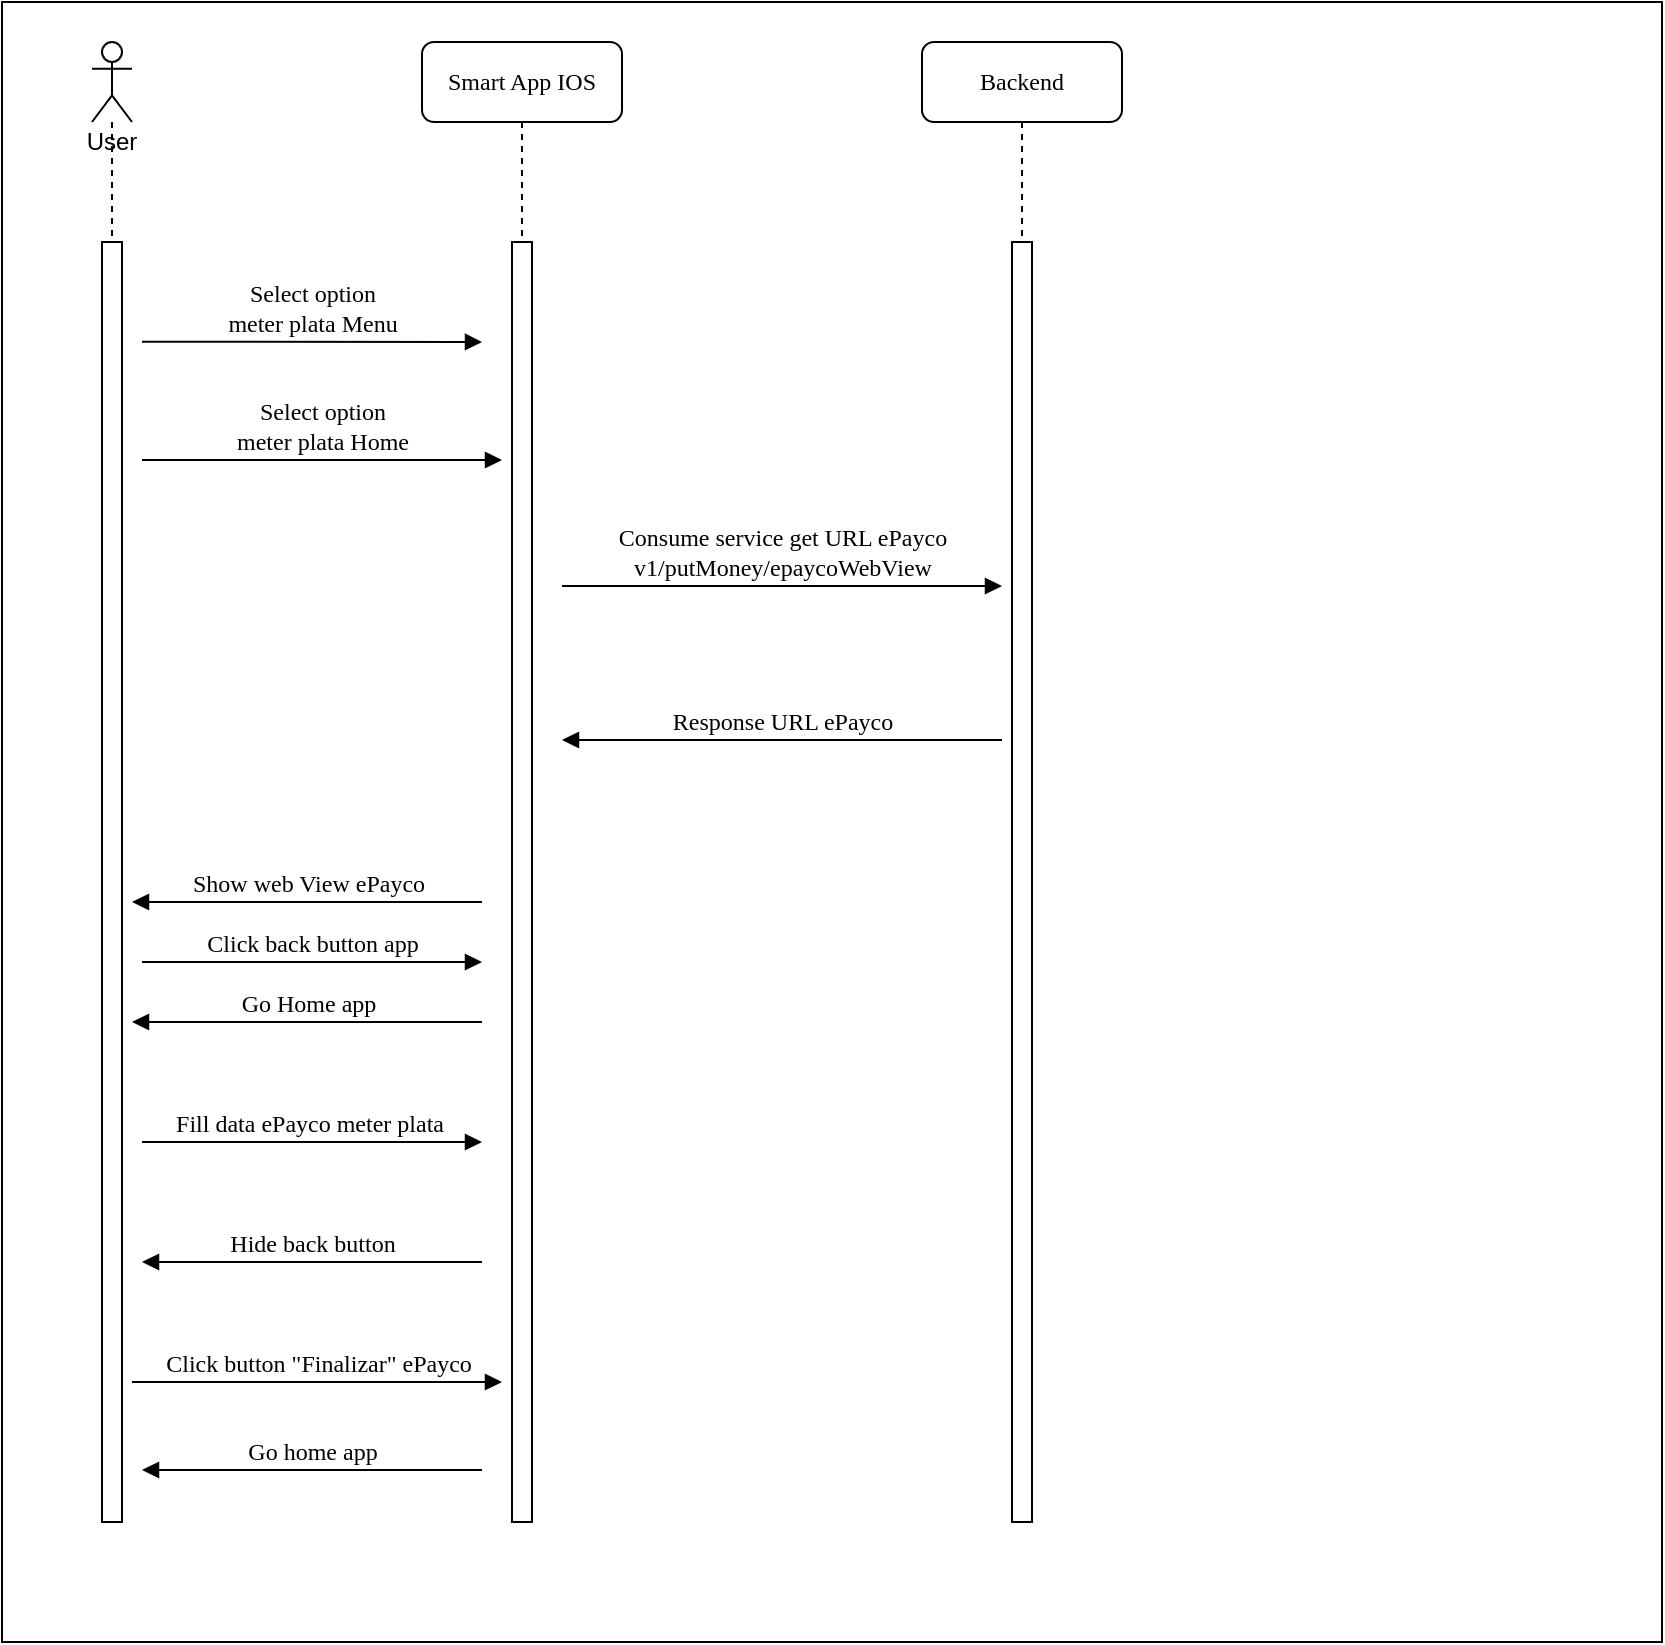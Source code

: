 <mxfile version="13.6.5" type="github">
  <diagram id="HU6HF3A5RPhw-zDrLY1I" name="Page-1">
    <mxGraphModel dx="1422" dy="713" grid="1" gridSize="10" guides="1" tooltips="1" connect="1" arrows="1" fold="1" page="1" pageScale="1" pageWidth="827" pageHeight="1169" math="0" shadow="0">
      <root>
        <mxCell id="0" />
        <mxCell id="1" parent="0" />
        <mxCell id="1ucbsTCfZI52HVWh1nDO-29" value="" style="rounded=0;whiteSpace=wrap;html=1;" parent="1" vertex="1">
          <mxGeometry width="830" height="820" as="geometry" />
        </mxCell>
        <mxCell id="1ucbsTCfZI52HVWh1nDO-14" value="User" style="shape=umlLifeline;participant=umlActor;perimeter=lifelinePerimeter;whiteSpace=wrap;html=1;container=1;collapsible=0;recursiveResize=0;verticalAlign=top;spacingTop=36;outlineConnect=0;" parent="1" vertex="1">
          <mxGeometry x="45" y="20" width="20" height="300" as="geometry" />
        </mxCell>
        <mxCell id="1ucbsTCfZI52HVWh1nDO-2" value="Smart App IOS" style="shape=umlLifeline;perimeter=lifelinePerimeter;whiteSpace=wrap;html=1;container=1;collapsible=0;recursiveResize=0;outlineConnect=0;rounded=1;shadow=0;comic=0;labelBackgroundColor=none;strokeWidth=1;fontFamily=Verdana;fontSize=12;align=center;" parent="1" vertex="1">
          <mxGeometry x="210" y="20" width="100" height="740" as="geometry" />
        </mxCell>
        <mxCell id="1ucbsTCfZI52HVWh1nDO-3" value="" style="html=1;points=[];perimeter=orthogonalPerimeter;rounded=0;shadow=0;comic=0;labelBackgroundColor=none;strokeWidth=1;fontFamily=Verdana;fontSize=12;align=center;" parent="1ucbsTCfZI52HVWh1nDO-2" vertex="1">
          <mxGeometry x="45" y="100" width="10" height="640" as="geometry" />
        </mxCell>
        <mxCell id="1ucbsTCfZI52HVWh1nDO-4" value="Backend" style="shape=umlLifeline;perimeter=lifelinePerimeter;whiteSpace=wrap;html=1;container=1;collapsible=0;recursiveResize=0;outlineConnect=0;rounded=1;shadow=0;comic=0;labelBackgroundColor=none;strokeWidth=1;fontFamily=Verdana;fontSize=12;align=center;" parent="1" vertex="1">
          <mxGeometry x="460" y="20" width="100" height="740" as="geometry" />
        </mxCell>
        <mxCell id="1ucbsTCfZI52HVWh1nDO-5" value="" style="html=1;points=[];perimeter=orthogonalPerimeter;rounded=0;shadow=0;comic=0;labelBackgroundColor=none;strokeWidth=1;fontFamily=Verdana;fontSize=12;align=center;" parent="1ucbsTCfZI52HVWh1nDO-4" vertex="1">
          <mxGeometry x="45" y="100" width="10" height="640" as="geometry" />
        </mxCell>
        <mxCell id="1ucbsTCfZI52HVWh1nDO-9" value="Select option&lt;br&gt;meter plata Menu" style="html=1;verticalAlign=bottom;endArrow=block;labelBackgroundColor=none;fontFamily=Verdana;fontSize=12;edgeStyle=elbowEdgeStyle;elbow=vertical;" parent="1" edge="1">
          <mxGeometry relative="1" as="geometry">
            <mxPoint x="70" y="169.83" as="sourcePoint" />
            <mxPoint x="240" y="169.83" as="targetPoint" />
          </mxGeometry>
        </mxCell>
        <mxCell id="1ucbsTCfZI52HVWh1nDO-10" value="Select option&lt;br&gt;meter plata Home" style="html=1;verticalAlign=bottom;endArrow=block;labelBackgroundColor=none;fontFamily=Verdana;fontSize=12;edgeStyle=elbowEdgeStyle;elbow=vertical;" parent="1" edge="1">
          <mxGeometry relative="1" as="geometry">
            <mxPoint x="70" y="229" as="sourcePoint" />
            <mxPoint x="250" y="229" as="targetPoint" />
          </mxGeometry>
        </mxCell>
        <mxCell id="1ucbsTCfZI52HVWh1nDO-11" value="Consume service get URL ePayco&lt;br&gt;v1/putMoney/epaycoWebView" style="html=1;verticalAlign=bottom;endArrow=block;labelBackgroundColor=none;fontFamily=Verdana;fontSize=12;edgeStyle=elbowEdgeStyle;elbow=vertical;" parent="1" edge="1">
          <mxGeometry relative="1" as="geometry">
            <mxPoint x="280" y="292" as="sourcePoint" />
            <mxPoint x="500" y="292" as="targetPoint" />
            <Array as="points" />
          </mxGeometry>
        </mxCell>
        <mxCell id="1ucbsTCfZI52HVWh1nDO-12" value="Response URL ePayco" style="html=1;verticalAlign=bottom;endArrow=block;labelBackgroundColor=none;fontFamily=Verdana;fontSize=12;edgeStyle=elbowEdgeStyle;elbow=vertical;" parent="1" edge="1">
          <mxGeometry relative="1" as="geometry">
            <mxPoint x="500" y="369" as="sourcePoint" />
            <mxPoint x="280" y="369" as="targetPoint" />
          </mxGeometry>
        </mxCell>
        <mxCell id="1ucbsTCfZI52HVWh1nDO-13" value="" style="html=1;points=[];perimeter=orthogonalPerimeter;rounded=0;shadow=0;comic=0;labelBackgroundColor=none;strokeWidth=1;fontFamily=Verdana;fontSize=12;align=center;" parent="1" vertex="1">
          <mxGeometry x="50" y="120" width="10" height="640" as="geometry" />
        </mxCell>
        <mxCell id="1ucbsTCfZI52HVWh1nDO-15" value="Show web View ePayco" style="html=1;verticalAlign=bottom;endArrow=block;labelBackgroundColor=none;fontFamily=Verdana;fontSize=12;edgeStyle=elbowEdgeStyle;elbow=vertical;" parent="1" edge="1">
          <mxGeometry relative="1" as="geometry">
            <mxPoint x="240" y="450" as="sourcePoint" />
            <mxPoint x="65" y="450" as="targetPoint" />
          </mxGeometry>
        </mxCell>
        <mxCell id="1ucbsTCfZI52HVWh1nDO-16" value="Fill data ePayco meter plata&amp;nbsp;" style="html=1;verticalAlign=bottom;endArrow=block;labelBackgroundColor=none;fontFamily=Verdana;fontSize=12;edgeStyle=elbowEdgeStyle;elbow=vertical;" parent="1" edge="1">
          <mxGeometry relative="1" as="geometry">
            <mxPoint x="70" y="570.0" as="sourcePoint" />
            <mxPoint x="240" y="570" as="targetPoint" />
          </mxGeometry>
        </mxCell>
        <mxCell id="1ucbsTCfZI52HVWh1nDO-17" value="Click button &quot;Finalizar&quot; ePayco" style="html=1;verticalAlign=bottom;endArrow=block;labelBackgroundColor=none;fontFamily=Verdana;fontSize=12;edgeStyle=elbowEdgeStyle;elbow=vertical;" parent="1" edge="1">
          <mxGeometry relative="1" as="geometry">
            <mxPoint x="65" y="690.0" as="sourcePoint" />
            <mxPoint x="250" y="690" as="targetPoint" />
          </mxGeometry>
        </mxCell>
        <mxCell id="1ucbsTCfZI52HVWh1nDO-21" value="Hide back button" style="html=1;verticalAlign=bottom;endArrow=block;labelBackgroundColor=none;fontFamily=Verdana;fontSize=12;edgeStyle=elbowEdgeStyle;elbow=vertical;" parent="1" edge="1">
          <mxGeometry relative="1" as="geometry">
            <mxPoint x="240" y="630" as="sourcePoint" />
            <mxPoint x="70" y="630" as="targetPoint" />
          </mxGeometry>
        </mxCell>
        <mxCell id="1ucbsTCfZI52HVWh1nDO-22" value="Go home app" style="html=1;verticalAlign=bottom;endArrow=block;labelBackgroundColor=none;fontFamily=Verdana;fontSize=12;edgeStyle=elbowEdgeStyle;elbow=vertical;" parent="1" edge="1">
          <mxGeometry relative="1" as="geometry">
            <mxPoint x="240" y="734" as="sourcePoint" />
            <mxPoint x="70" y="734" as="targetPoint" />
          </mxGeometry>
        </mxCell>
        <mxCell id="1ucbsTCfZI52HVWh1nDO-23" value="Click back button app" style="html=1;verticalAlign=bottom;endArrow=block;labelBackgroundColor=none;fontFamily=Verdana;fontSize=12;edgeStyle=elbowEdgeStyle;elbow=vertical;" parent="1" edge="1">
          <mxGeometry relative="1" as="geometry">
            <mxPoint x="70" y="480" as="sourcePoint" />
            <mxPoint x="240" y="480" as="targetPoint" />
          </mxGeometry>
        </mxCell>
        <mxCell id="1ucbsTCfZI52HVWh1nDO-24" value="Go Home app" style="html=1;verticalAlign=bottom;endArrow=block;labelBackgroundColor=none;fontFamily=Verdana;fontSize=12;edgeStyle=elbowEdgeStyle;elbow=vertical;" parent="1" edge="1">
          <mxGeometry relative="1" as="geometry">
            <mxPoint x="240" y="510" as="sourcePoint" />
            <mxPoint x="65" y="510" as="targetPoint" />
          </mxGeometry>
        </mxCell>
      </root>
    </mxGraphModel>
  </diagram>
</mxfile>
